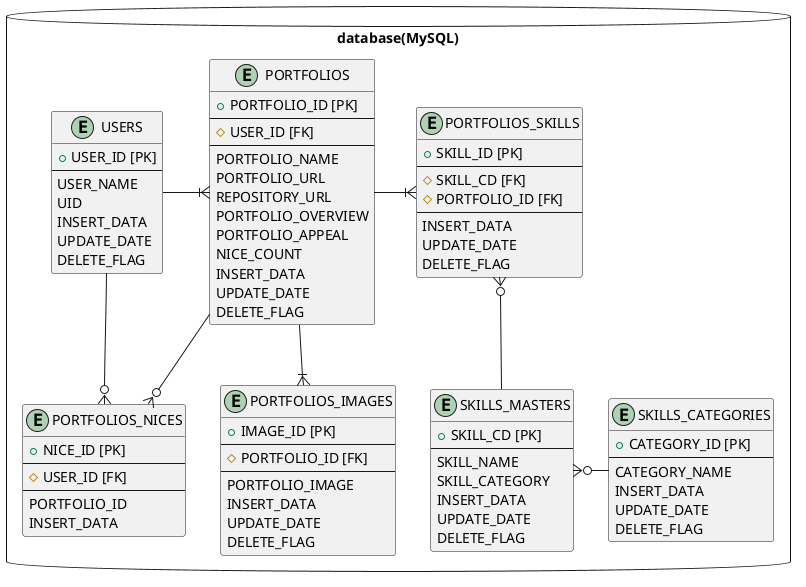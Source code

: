 @startuml EntityRelationship

package "database(MySQL)" as target_system <<Database>> {

    entity "USERS" as users {
        + USER_ID [PK]
        --
        USER_NAME
        UID
        INSERT_DATA
        UPDATE_DATE
        DELETE_FLAG
       }

    entity "PORTFOLIOS" as portfolios {
        + PORTFOLIO_ID [PK]
        --
        # USER_ID [FK]
        --
        PORTFOLIO_NAME
        PORTFOLIO_URL
        REPOSITORY_URL
        PORTFOLIO_OVERVIEW
        PORTFOLIO_APPEAL
        NICE_COUNT
        INSERT_DATA
        UPDATE_DATE
        DELETE_FLAG
    }

    entity "PORTFOLIOS_IMAGES" as portfolios_images {
        + IMAGE_ID [PK]
        --
        # PORTFOLIO_ID [FK]
        --
        PORTFOLIO_IMAGE
        INSERT_DATA
        UPDATE_DATE
        DELETE_FLAG
    }

    entity "PORTFOLIOS_SKILLS" as portfolios_skills {
        + SKILL_ID [PK]
        --
        # SKILL_CD [FK]
        # PORTFOLIO_ID [FK]
        --
        INSERT_DATA
        UPDATE_DATE
        DELETE_FLAG
    }

    entity "SKILLS_MASTERS" as skills_masters {
        + SKILL_CD [PK]
        --
        SKILL_NAME
        SKILL_CATEGORY
        INSERT_DATA
        UPDATE_DATE
        DELETE_FLAG
    }

    entity "SKILLS_CATEGORIES" as skills_categories {
        + CATEGORY_ID [PK]
        --
        CATEGORY_NAME
        INSERT_DATA
        UPDATE_DATE
        DELETE_FLAG
    }

   entity "PORTFOLIOS_NICES" as portfolios_nices {
        + NICE_ID [PK]
        --
        # USER_ID [FK]
        --
        PORTFOLIO_ID
        INSERT_DATA 
    }
}

users --right--|{ portfolios
users -down-o{ portfolios_nices
portfolios --o{ portfolios_nices
portfolios -down-|{ portfolios_images
portfolios -right-|{ portfolios_skills
portfolios_skills }o-down- skills_masters
skills_masters }o-right- skills_categories

@enduml